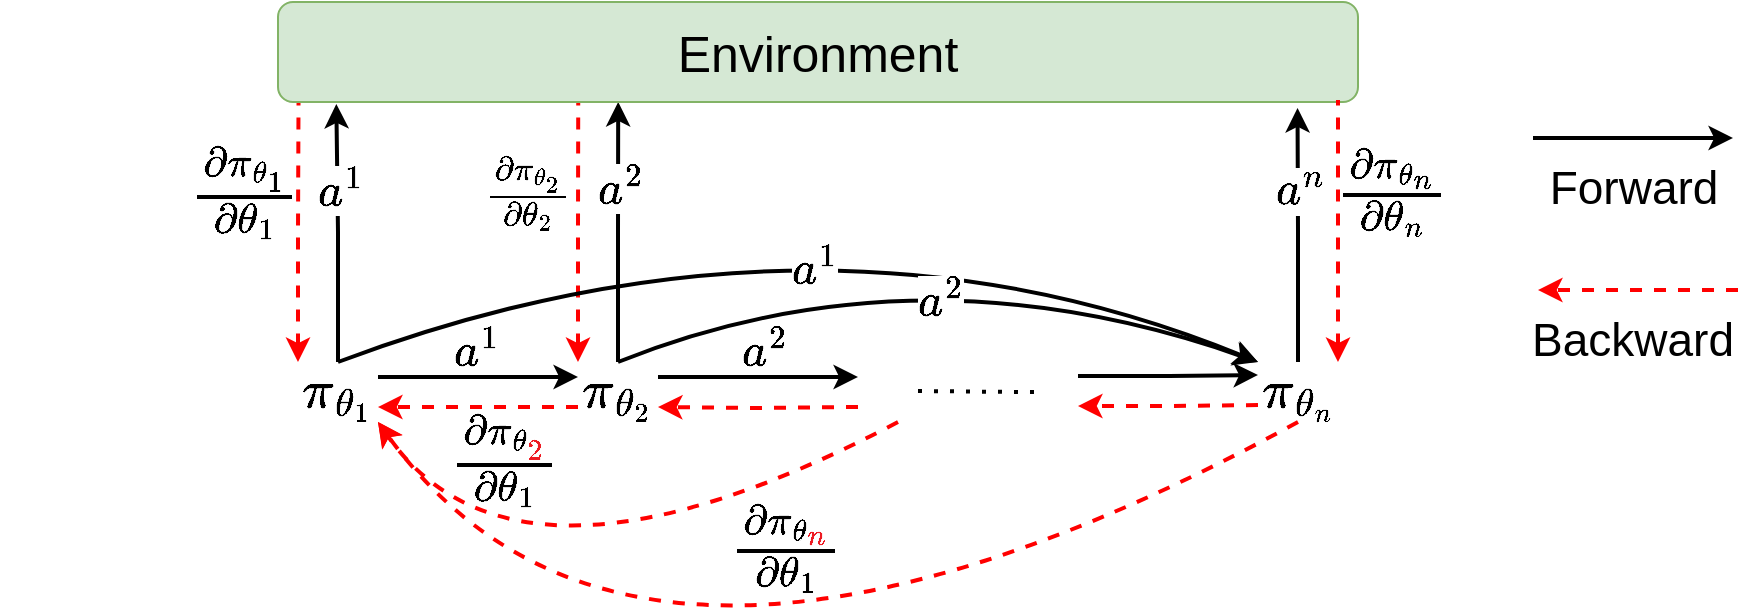 <mxfile version="21.5.0" type="github">
  <diagram name="Page-1" id="WriZBPEa5ytxyu4HoaKR">
    <mxGraphModel dx="2210" dy="895" grid="1" gridSize="10" guides="1" tooltips="1" connect="1" arrows="1" fold="1" page="1" pageScale="1" pageWidth="850" pageHeight="1100" math="1" shadow="0">
      <root>
        <mxCell id="0" />
        <mxCell id="1" parent="0" />
        <mxCell id="GCteRZDLV6OiKR53HESX-71" style="edgeStyle=orthogonalEdgeStyle;rounded=0;orthogonalLoop=1;jettySize=auto;html=1;exitX=1;exitY=0.25;exitDx=0;exitDy=0;entryX=0;entryY=0.25;entryDx=0;entryDy=0;strokeWidth=2;" edge="1" parent="1" source="GCteRZDLV6OiKR53HESX-75" target="GCteRZDLV6OiKR53HESX-81">
          <mxGeometry relative="1" as="geometry" />
        </mxCell>
        <mxCell id="GCteRZDLV6OiKR53HESX-72" style="edgeStyle=orthogonalEdgeStyle;rounded=0;orthogonalLoop=1;jettySize=auto;html=1;exitX=0.5;exitY=0;exitDx=0;exitDy=0;entryX=0.054;entryY=1.02;entryDx=0;entryDy=0;entryPerimeter=0;strokeWidth=2;" edge="1" parent="1" source="GCteRZDLV6OiKR53HESX-75" target="GCteRZDLV6OiKR53HESX-102">
          <mxGeometry relative="1" as="geometry" />
        </mxCell>
        <mxCell id="GCteRZDLV6OiKR53HESX-73" value="\( a^1 \)" style="edgeLabel;html=1;align=center;verticalAlign=middle;resizable=0;points=[];fontSize=20;" vertex="1" connectable="0" parent="GCteRZDLV6OiKR53HESX-72">
          <mxGeometry x="0.339" y="-2" relative="1" as="geometry">
            <mxPoint as="offset" />
          </mxGeometry>
        </mxCell>
        <mxCell id="GCteRZDLV6OiKR53HESX-74" style="edgeStyle=orthogonalEdgeStyle;rounded=0;orthogonalLoop=1;jettySize=auto;html=1;exitX=0;exitY=0;exitDx=0;exitDy=0;entryX=0.019;entryY=1;entryDx=0;entryDy=0;entryPerimeter=0;dashed=1;startArrow=classic;startFill=1;endArrow=none;endFill=0;strokeColor=#FF0000;strokeWidth=2;" edge="1" parent="1" source="GCteRZDLV6OiKR53HESX-75" target="GCteRZDLV6OiKR53HESX-102">
          <mxGeometry relative="1" as="geometry" />
        </mxCell>
        <mxCell id="GCteRZDLV6OiKR53HESX-75" value="\( \pi_{\theta _{1}}&amp;nbsp; \)" style="text;html=1;strokeColor=none;fillColor=none;align=center;verticalAlign=middle;whiteSpace=wrap;rounded=0;strokeWidth=0;fontSize=23;" vertex="1" parent="1">
          <mxGeometry x="90" y="610" width="40" height="30" as="geometry" />
        </mxCell>
        <mxCell id="GCteRZDLV6OiKR53HESX-76" style="edgeStyle=orthogonalEdgeStyle;rounded=0;orthogonalLoop=1;jettySize=auto;html=1;exitX=0;exitY=0.75;exitDx=0;exitDy=0;entryX=1;entryY=0.75;entryDx=0;entryDy=0;strokeColor=#FF0000;dashed=1;strokeWidth=2;" edge="1" parent="1" source="GCteRZDLV6OiKR53HESX-81" target="GCteRZDLV6OiKR53HESX-75">
          <mxGeometry relative="1" as="geometry" />
        </mxCell>
        <mxCell id="GCteRZDLV6OiKR53HESX-77" style="edgeStyle=orthogonalEdgeStyle;rounded=0;orthogonalLoop=1;jettySize=auto;html=1;exitX=1;exitY=0.25;exitDx=0;exitDy=0;entryX=0;entryY=0.25;entryDx=0;entryDy=0;strokeWidth=2;" edge="1" parent="1" source="GCteRZDLV6OiKR53HESX-81">
          <mxGeometry relative="1" as="geometry">
            <mxPoint x="370" y="617.5" as="targetPoint" />
          </mxGeometry>
        </mxCell>
        <mxCell id="GCteRZDLV6OiKR53HESX-78" style="edgeStyle=orthogonalEdgeStyle;rounded=0;orthogonalLoop=1;jettySize=auto;html=1;exitX=0.5;exitY=0;exitDx=0;exitDy=0;entryX=0.315;entryY=1;entryDx=0;entryDy=0;entryPerimeter=0;fontSize=20;strokeWidth=2;" edge="1" parent="1" source="GCteRZDLV6OiKR53HESX-81" target="GCteRZDLV6OiKR53HESX-102">
          <mxGeometry relative="1" as="geometry" />
        </mxCell>
        <mxCell id="GCteRZDLV6OiKR53HESX-79" value="\( a^2 \)" style="edgeLabel;html=1;align=center;verticalAlign=middle;resizable=0;points=[];fontSize=20;" vertex="1" connectable="0" parent="GCteRZDLV6OiKR53HESX-78">
          <mxGeometry x="0.339" y="-1" relative="1" as="geometry">
            <mxPoint as="offset" />
          </mxGeometry>
        </mxCell>
        <mxCell id="GCteRZDLV6OiKR53HESX-80" style="edgeStyle=orthogonalEdgeStyle;rounded=0;orthogonalLoop=1;jettySize=auto;html=1;exitX=0;exitY=0;exitDx=0;exitDy=0;entryX=0.278;entryY=0.98;entryDx=0;entryDy=0;entryPerimeter=0;dashed=1;strokeWidth=2;endArrow=none;endFill=0;startArrow=classic;startFill=1;strokeColor=#FF0000;" edge="1" parent="1" source="GCteRZDLV6OiKR53HESX-81" target="GCteRZDLV6OiKR53HESX-102">
          <mxGeometry relative="1" as="geometry" />
        </mxCell>
        <mxCell id="GCteRZDLV6OiKR53HESX-81" value="\( \pi_{\theta _{2}}&amp;nbsp; \)" style="text;html=1;strokeColor=none;fillColor=none;align=center;verticalAlign=middle;whiteSpace=wrap;rounded=0;strokeWidth=0;fontSize=23;" vertex="1" parent="1">
          <mxGeometry x="230" y="610" width="40" height="30" as="geometry" />
        </mxCell>
        <mxCell id="GCteRZDLV6OiKR53HESX-82" style="edgeStyle=orthogonalEdgeStyle;rounded=0;orthogonalLoop=1;jettySize=auto;html=1;exitX=0;exitY=0.75;exitDx=0;exitDy=0;entryX=1;entryY=0.75;entryDx=0;entryDy=0;strokeColor=#FF0000;dashed=1;strokeWidth=2;" edge="1" parent="1" target="GCteRZDLV6OiKR53HESX-81">
          <mxGeometry relative="1" as="geometry">
            <mxPoint x="370" y="632.5" as="sourcePoint" />
          </mxGeometry>
        </mxCell>
        <mxCell id="GCteRZDLV6OiKR53HESX-83" value="" style="curved=1;endArrow=classic;html=1;rounded=0;exitX=0.5;exitY=1;exitDx=0;exitDy=0;entryX=1;entryY=1;entryDx=0;entryDy=0;dashed=1;strokeColor=#FF0000;strokeWidth=2;" edge="1" parent="1" target="GCteRZDLV6OiKR53HESX-75">
          <mxGeometry width="50" height="50" relative="1" as="geometry">
            <mxPoint x="390" y="640" as="sourcePoint" />
            <mxPoint x="200" y="750" as="targetPoint" />
            <Array as="points">
              <mxPoint x="200" y="740" />
            </Array>
          </mxGeometry>
        </mxCell>
        <mxCell id="GCteRZDLV6OiKR53HESX-84" style="edgeStyle=orthogonalEdgeStyle;rounded=0;orthogonalLoop=1;jettySize=auto;html=1;exitX=0;exitY=0.25;exitDx=0;exitDy=0;startArrow=classic;startFill=1;endArrow=none;endFill=0;strokeWidth=2;" edge="1" parent="1">
          <mxGeometry relative="1" as="geometry">
            <mxPoint x="480" y="617" as="targetPoint" />
            <mxPoint x="570" y="616.5" as="sourcePoint" />
          </mxGeometry>
        </mxCell>
        <mxCell id="GCteRZDLV6OiKR53HESX-85" style="edgeStyle=orthogonalEdgeStyle;rounded=0;orthogonalLoop=1;jettySize=auto;html=1;exitX=0;exitY=0.75;exitDx=0;exitDy=0;strokeWidth=2;dashed=1;strokeColor=#FF0000;" edge="1" parent="1">
          <mxGeometry relative="1" as="geometry">
            <mxPoint x="480" y="632" as="targetPoint" />
            <mxPoint x="570" y="631.5" as="sourcePoint" />
          </mxGeometry>
        </mxCell>
        <mxCell id="GCteRZDLV6OiKR53HESX-86" style="edgeStyle=orthogonalEdgeStyle;rounded=0;orthogonalLoop=1;jettySize=auto;html=1;exitX=0.5;exitY=0;exitDx=0;exitDy=0;entryX=0.944;entryY=1.06;entryDx=0;entryDy=0;entryPerimeter=0;strokeWidth=2;" edge="1" parent="1" source="GCteRZDLV6OiKR53HESX-88" target="GCteRZDLV6OiKR53HESX-102">
          <mxGeometry relative="1" as="geometry" />
        </mxCell>
        <mxCell id="GCteRZDLV6OiKR53HESX-87" value="\( a^n \)" style="edgeLabel;html=1;align=center;verticalAlign=middle;resizable=0;points=[];fontSize=20;" vertex="1" connectable="0" parent="GCteRZDLV6OiKR53HESX-86">
          <mxGeometry x="0.379" y="-1" relative="1" as="geometry">
            <mxPoint y="1" as="offset" />
          </mxGeometry>
        </mxCell>
        <mxCell id="GCteRZDLV6OiKR53HESX-88" value="\( \pi_{\theta _{n}}&amp;nbsp; \)" style="text;html=1;strokeColor=none;fillColor=none;align=center;verticalAlign=middle;whiteSpace=wrap;rounded=0;strokeWidth=0;fontSize=23;" vertex="1" parent="1">
          <mxGeometry x="570" y="610" width="40" height="30" as="geometry" />
        </mxCell>
        <mxCell id="GCteRZDLV6OiKR53HESX-89" value="" style="curved=1;endArrow=classic;html=1;rounded=0;exitX=0.5;exitY=0;exitDx=0;exitDy=0;entryX=0;entryY=0;entryDx=0;entryDy=0;strokeWidth=2;" edge="1" parent="1" source="GCteRZDLV6OiKR53HESX-75" target="GCteRZDLV6OiKR53HESX-88">
          <mxGeometry width="50" height="50" relative="1" as="geometry">
            <mxPoint x="310" y="590" as="sourcePoint" />
            <mxPoint x="570" y="590" as="targetPoint" />
            <Array as="points">
              <mxPoint x="350" y="520" />
            </Array>
          </mxGeometry>
        </mxCell>
        <mxCell id="GCteRZDLV6OiKR53HESX-90" value="\( a^1 \)" style="edgeLabel;html=1;align=center;verticalAlign=middle;resizable=0;points=[];fontSize=20;" vertex="1" connectable="0" parent="GCteRZDLV6OiKR53HESX-89">
          <mxGeometry x="-0.03" y="-39" relative="1" as="geometry">
            <mxPoint as="offset" />
          </mxGeometry>
        </mxCell>
        <mxCell id="GCteRZDLV6OiKR53HESX-91" value="" style="curved=1;endArrow=classic;html=1;rounded=0;exitX=0.5;exitY=1;exitDx=0;exitDy=0;entryX=1;entryY=1;entryDx=0;entryDy=0;dashed=1;strokeColor=#FF0000;strokeWidth=2;" edge="1" parent="1" source="GCteRZDLV6OiKR53HESX-88" target="GCteRZDLV6OiKR53HESX-75">
          <mxGeometry width="50" height="50" relative="1" as="geometry">
            <mxPoint x="120" y="790" as="sourcePoint" />
            <mxPoint x="580" y="790" as="targetPoint" />
            <Array as="points">
              <mxPoint x="260" y="820" />
            </Array>
          </mxGeometry>
        </mxCell>
        <mxCell id="GCteRZDLV6OiKR53HESX-92" value="\(\frac{\partial\pi_{\theta _{\color{Red} n}}}{\partial\theta _1} \)" style="edgeLabel;html=1;align=center;verticalAlign=middle;resizable=0;points=[];fontSize=25;fontColor=#000000;labelBackgroundColor=none;labelBorderColor=none;" vertex="1" connectable="0" parent="GCteRZDLV6OiKR53HESX-91">
          <mxGeometry x="-0.138" y="-62" relative="1" as="geometry">
            <mxPoint x="-1" y="-6" as="offset" />
          </mxGeometry>
        </mxCell>
        <mxCell id="GCteRZDLV6OiKR53HESX-93" value="" style="endArrow=none;dashed=1;html=1;dashPattern=1 3;strokeWidth=2;rounded=0;" edge="1" parent="1">
          <mxGeometry width="50" height="50" relative="1" as="geometry">
            <mxPoint x="400" y="624.5" as="sourcePoint" />
            <mxPoint x="460" y="625" as="targetPoint" />
            <Array as="points">
              <mxPoint x="450" y="625" />
            </Array>
          </mxGeometry>
        </mxCell>
        <mxCell id="GCteRZDLV6OiKR53HESX-94" style="edgeStyle=orthogonalEdgeStyle;rounded=0;orthogonalLoop=1;jettySize=auto;html=1;exitX=1;exitY=0.25;exitDx=0;exitDy=0;entryX=0;entryY=0.25;entryDx=0;entryDy=0;strokeWidth=2;" edge="1" parent="1">
          <mxGeometry relative="1" as="geometry">
            <mxPoint x="707.5" y="498" as="sourcePoint" />
            <mxPoint x="807.5" y="498" as="targetPoint" />
          </mxGeometry>
        </mxCell>
        <mxCell id="GCteRZDLV6OiKR53HESX-95" value="&lt;font style=&quot;font-size: 23px;&quot;&gt;Forward&lt;/font&gt;" style="text;html=1;strokeColor=none;fillColor=none;align=center;verticalAlign=middle;whiteSpace=wrap;rounded=0;fontSize=23;" vertex="1" parent="1">
          <mxGeometry x="717.5" y="508" width="80" height="30" as="geometry" />
        </mxCell>
        <mxCell id="GCteRZDLV6OiKR53HESX-96" style="edgeStyle=orthogonalEdgeStyle;rounded=0;orthogonalLoop=1;jettySize=auto;html=1;exitX=0;exitY=0.75;exitDx=0;exitDy=0;entryX=1;entryY=0.75;entryDx=0;entryDy=0;strokeColor=#FF0000;dashed=1;strokeWidth=2;" edge="1" parent="1">
          <mxGeometry relative="1" as="geometry">
            <mxPoint x="810" y="574" as="sourcePoint" />
            <mxPoint x="710" y="574" as="targetPoint" />
          </mxGeometry>
        </mxCell>
        <mxCell id="GCteRZDLV6OiKR53HESX-97" value="&lt;font style=&quot;font-size: 23px;&quot;&gt;Backward&lt;/font&gt;" style="text;html=1;strokeColor=none;fillColor=none;align=center;verticalAlign=middle;whiteSpace=wrap;rounded=0;" vertex="1" parent="1">
          <mxGeometry x="700" y="584" width="115" height="30" as="geometry" />
        </mxCell>
        <mxCell id="GCteRZDLV6OiKR53HESX-98" value="" style="curved=1;endArrow=classic;html=1;rounded=0;exitX=0.5;exitY=0;exitDx=0;exitDy=0;entryX=0;entryY=0;entryDx=0;entryDy=0;strokeWidth=2;" edge="1" parent="1" source="GCteRZDLV6OiKR53HESX-81" target="GCteRZDLV6OiKR53HESX-88">
          <mxGeometry width="50" height="50" relative="1" as="geometry">
            <mxPoint x="80" y="560" as="sourcePoint" />
            <mxPoint x="540" y="560" as="targetPoint" />
            <Array as="points">
              <mxPoint x="400" y="550" />
            </Array>
          </mxGeometry>
        </mxCell>
        <mxCell id="GCteRZDLV6OiKR53HESX-99" value="\( a^2 \)" style="edgeLabel;html=1;align=center;verticalAlign=middle;resizable=0;points=[];fontSize=20;" vertex="1" connectable="0" parent="GCteRZDLV6OiKR53HESX-98">
          <mxGeometry x="0.068" y="-23" relative="1" as="geometry">
            <mxPoint x="-1" as="offset" />
          </mxGeometry>
        </mxCell>
        <mxCell id="GCteRZDLV6OiKR53HESX-100" value="\( a^1 \)" style="text;html=1;strokeColor=none;fillColor=none;align=center;verticalAlign=middle;whiteSpace=wrap;rounded=0;fontSize=20;" vertex="1" parent="1">
          <mxGeometry x="170" y="594" width="20" height="20" as="geometry" />
        </mxCell>
        <mxCell id="GCteRZDLV6OiKR53HESX-101" value="\( a^2 \)" style="text;html=1;strokeColor=none;fillColor=none;align=center;verticalAlign=middle;whiteSpace=wrap;rounded=0;fontSize=20;" vertex="1" parent="1">
          <mxGeometry x="312" y="591" width="22.5" height="26" as="geometry" />
        </mxCell>
        <mxCell id="GCteRZDLV6OiKR53HESX-102" value="&lt;font style=&quot;font-size: 25px;&quot;&gt;Environment&lt;/font&gt;" style="rounded=1;whiteSpace=wrap;html=1;fillColor=#d5e8d4;strokeColor=#82b366;" vertex="1" parent="1">
          <mxGeometry x="80" y="430" width="540" height="50" as="geometry" />
        </mxCell>
        <mxCell id="GCteRZDLV6OiKR53HESX-103" style="edgeStyle=orthogonalEdgeStyle;rounded=0;orthogonalLoop=1;jettySize=auto;html=1;exitX=0;exitY=0;exitDx=0;exitDy=0;entryX=0.278;entryY=0.98;entryDx=0;entryDy=0;entryPerimeter=0;dashed=1;strokeWidth=2;endArrow=none;endFill=0;startArrow=classic;startFill=1;strokeColor=#FF0000;" edge="1" parent="1">
          <mxGeometry relative="1" as="geometry">
            <mxPoint x="610" y="610" as="sourcePoint" />
            <mxPoint x="610" y="479" as="targetPoint" />
          </mxGeometry>
        </mxCell>
        <mxCell id="GCteRZDLV6OiKR53HESX-104" value="\( \frac{\partial\pi_{\theta _1}}{\partial\theta _1} \)" style="text;html=1;strokeColor=none;fillColor=none;align=center;verticalAlign=middle;whiteSpace=wrap;rounded=0;fontSize=25;fontColor=#000000;" vertex="1" parent="1">
          <mxGeometry x="48" y="510" width="30" height="30" as="geometry" />
        </mxCell>
        <mxCell id="GCteRZDLV6OiKR53HESX-105" value="\( \frac{\partial\pi_{\theta _2}}{\partial\theta _2} \)" style="text;html=1;strokeColor=none;fillColor=none;align=center;verticalAlign=middle;whiteSpace=wrap;rounded=0;fontSize=20;fontColor=#000000;" vertex="1" parent="1">
          <mxGeometry x="190" y="510" width="30" height="30" as="geometry" />
        </mxCell>
        <mxCell id="GCteRZDLV6OiKR53HESX-106" value="\( \frac{\partial\pi_{\theta _n}}{\partial\theta _n} \)" style="text;html=1;strokeColor=none;fillColor=none;align=center;verticalAlign=middle;whiteSpace=wrap;rounded=0;fontSize=25;fontColor=#000000;" vertex="1" parent="1">
          <mxGeometry x="622" y="510" width="30" height="30" as="geometry" />
        </mxCell>
        <mxCell id="GCteRZDLV6OiKR53HESX-107" value="\(\frac{\partial\pi_{\theta _{\color{Red} 2}}}{\partial\theta _1} \)" style="text;html=1;strokeColor=none;fillColor=none;align=center;verticalAlign=middle;whiteSpace=wrap;rounded=0;fontSize=25;fontColor=#000000;fontStyle=0;labelBackgroundColor=none;" vertex="1" parent="1">
          <mxGeometry x="178" y="644" width="30" height="30" as="geometry" />
        </mxCell>
      </root>
    </mxGraphModel>
  </diagram>
</mxfile>
